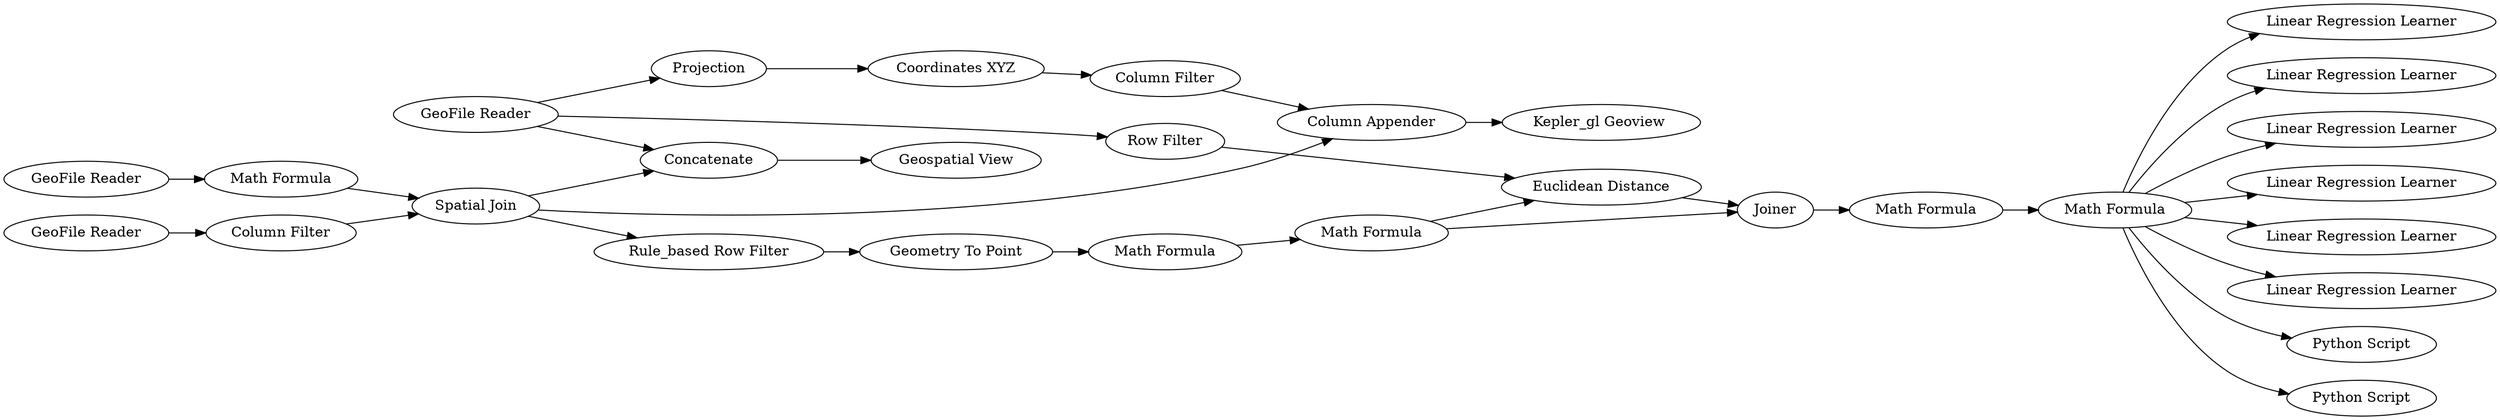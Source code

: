 digraph {
	1 [label="GeoFile Reader"]
	2 [label="Math Formula"]
	3 [label="GeoFile Reader"]
	4 [label="Column Filter"]
	5 [label="Spatial Join"]
	6 [label="Rule_based Row Filter"]
	7 [label="Geometry To Point"]
	8 [label="Math Formula"]
	9 [label="Math Formula"]
	10 [label="GeoFile Reader"]
	11 [label="Row Filter"]
	12 [label="Euclidean Distance"]
	13 [label=Joiner]
	14 [label=Concatenate]
	15 [label="Geospatial View"]
	16 [label=Projection]
	17 [label="Coordinates XYZ"]
	18 [label="Column Filter"]
	19 [label="Column Appender"]
	20 [label="Kepler_gl Geoview "]
	21 [label="Math Formula"]
	22 [label="Math Formula"]
	23 [label="Linear Regression Learner"]
	24 [label="Linear Regression Learner"]
	25 [label="Linear Regression Learner"]
	26 [label="Linear Regression Learner"]
	27 [label="Linear Regression Learner"]
	28 [label="Linear Regression Learner"]
	29 [label="Python Script"]
	30 [label="Python Script"]
	1 -> 2
	2 -> 5
	3 -> 4
	4 -> 5
	5 -> 6
	5 -> 14
	5 -> 19
	6 -> 7
	7 -> 8
	8 -> 9
	9 -> 13
	9 -> 12
	10 -> 11
	10 -> 14
	10 -> 16
	11 -> 12
	12 -> 13
	13 -> 21
	14 -> 15
	16 -> 17
	17 -> 18
	18 -> 19
	19 -> 20
	21 -> 22
	22 -> 23
	22 -> 30
	22 -> 28
	22 -> 29
	22 -> 26
	22 -> 27
	22 -> 24
	22 -> 25
	rankdir=LR
}
